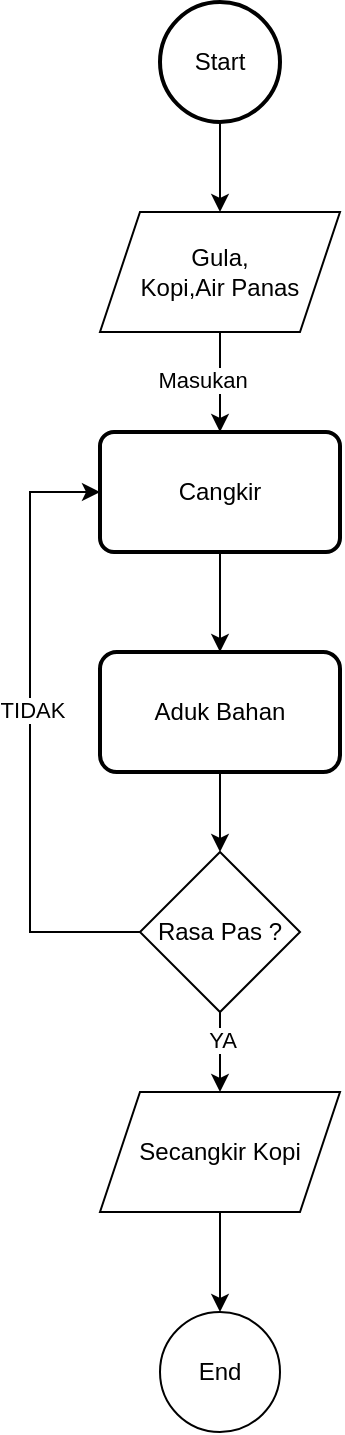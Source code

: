 <mxfile version="21.6.5" type="github">
  <diagram name="Page-1" id="FV0oEAjTnMGudxqZYHoA">
    <mxGraphModel dx="739" dy="462" grid="1" gridSize="10" guides="1" tooltips="1" connect="1" arrows="1" fold="1" page="1" pageScale="1" pageWidth="850" pageHeight="1100" math="0" shadow="0">
      <root>
        <mxCell id="0" />
        <mxCell id="1" parent="0" />
        <mxCell id="qTVbV7Np9YWSOGLKm-d4-5" value="" style="edgeStyle=orthogonalEdgeStyle;rounded=0;orthogonalLoop=1;jettySize=auto;html=1;" edge="1" parent="1" source="qTVbV7Np9YWSOGLKm-d4-1" target="qTVbV7Np9YWSOGLKm-d4-4">
          <mxGeometry relative="1" as="geometry" />
        </mxCell>
        <mxCell id="qTVbV7Np9YWSOGLKm-d4-1" value="Start" style="strokeWidth=2;html=1;shape=mxgraph.flowchart.start_2;whiteSpace=wrap;" vertex="1" parent="1">
          <mxGeometry x="345" y="55" width="60" height="60" as="geometry" />
        </mxCell>
        <mxCell id="qTVbV7Np9YWSOGLKm-d4-9" value="" style="edgeStyle=orthogonalEdgeStyle;rounded=0;orthogonalLoop=1;jettySize=auto;html=1;" edge="1" parent="1" source="qTVbV7Np9YWSOGLKm-d4-2" target="qTVbV7Np9YWSOGLKm-d4-8">
          <mxGeometry relative="1" as="geometry" />
        </mxCell>
        <mxCell id="qTVbV7Np9YWSOGLKm-d4-2" value="Cangkir" style="rounded=1;whiteSpace=wrap;html=1;absoluteArcSize=1;arcSize=14;strokeWidth=2;aspect=fixed;" vertex="1" parent="1">
          <mxGeometry x="315" y="270" width="120" height="60" as="geometry" />
        </mxCell>
        <mxCell id="qTVbV7Np9YWSOGLKm-d4-6" value="" style="edgeStyle=orthogonalEdgeStyle;rounded=0;orthogonalLoop=1;jettySize=auto;html=1;" edge="1" parent="1" source="qTVbV7Np9YWSOGLKm-d4-4" target="qTVbV7Np9YWSOGLKm-d4-2">
          <mxGeometry relative="1" as="geometry" />
        </mxCell>
        <mxCell id="qTVbV7Np9YWSOGLKm-d4-7" value="Masukan" style="edgeLabel;html=1;align=center;verticalAlign=middle;resizable=0;points=[];labelPosition=center;verticalLabelPosition=middle;" vertex="1" connectable="0" parent="qTVbV7Np9YWSOGLKm-d4-6">
          <mxGeometry x="-0.04" y="-9" relative="1" as="geometry">
            <mxPoint as="offset" />
          </mxGeometry>
        </mxCell>
        <mxCell id="qTVbV7Np9YWSOGLKm-d4-4" value="Gula,&lt;br style=&quot;border-color: var(--border-color); text-align: right;&quot;&gt;&lt;div style=&quot;border-color: var(--border-color); text-align: right;&quot;&gt;&lt;span style=&quot;border-color: var(--border-color); background-color: initial;&quot;&gt;Kopi,&lt;/span&gt;&lt;span style=&quot;border-color: var(--border-color); background-color: initial;&quot;&gt;Air Panas&lt;/span&gt;&lt;/div&gt;" style="shape=parallelogram;perimeter=parallelogramPerimeter;whiteSpace=wrap;html=1;fixedSize=1;" vertex="1" parent="1">
          <mxGeometry x="315" y="160" width="120" height="60" as="geometry" />
        </mxCell>
        <mxCell id="qTVbV7Np9YWSOGLKm-d4-11" value="" style="edgeStyle=orthogonalEdgeStyle;rounded=0;orthogonalLoop=1;jettySize=auto;html=1;" edge="1" parent="1" source="qTVbV7Np9YWSOGLKm-d4-8" target="qTVbV7Np9YWSOGLKm-d4-10">
          <mxGeometry relative="1" as="geometry" />
        </mxCell>
        <mxCell id="qTVbV7Np9YWSOGLKm-d4-8" value="Aduk Bahan" style="whiteSpace=wrap;html=1;rounded=1;arcSize=14;strokeWidth=2;" vertex="1" parent="1">
          <mxGeometry x="315" y="380" width="120" height="60" as="geometry" />
        </mxCell>
        <mxCell id="qTVbV7Np9YWSOGLKm-d4-13" value="" style="edgeStyle=orthogonalEdgeStyle;rounded=0;orthogonalLoop=1;jettySize=auto;html=1;" edge="1" parent="1" source="qTVbV7Np9YWSOGLKm-d4-10" target="qTVbV7Np9YWSOGLKm-d4-12">
          <mxGeometry relative="1" as="geometry" />
        </mxCell>
        <mxCell id="qTVbV7Np9YWSOGLKm-d4-16" value="YA" style="edgeLabel;html=1;align=center;verticalAlign=middle;resizable=0;points=[];" vertex="1" connectable="0" parent="qTVbV7Np9YWSOGLKm-d4-13">
          <mxGeometry x="-0.3" y="1" relative="1" as="geometry">
            <mxPoint as="offset" />
          </mxGeometry>
        </mxCell>
        <mxCell id="qTVbV7Np9YWSOGLKm-d4-17" style="edgeStyle=orthogonalEdgeStyle;rounded=0;orthogonalLoop=1;jettySize=auto;html=1;exitX=0;exitY=0.5;exitDx=0;exitDy=0;entryX=0;entryY=0.5;entryDx=0;entryDy=0;" edge="1" parent="1" source="qTVbV7Np9YWSOGLKm-d4-10" target="qTVbV7Np9YWSOGLKm-d4-2">
          <mxGeometry relative="1" as="geometry">
            <Array as="points">
              <mxPoint x="280" y="520" />
              <mxPoint x="280" y="300" />
            </Array>
          </mxGeometry>
        </mxCell>
        <mxCell id="qTVbV7Np9YWSOGLKm-d4-18" value="TIDAK" style="edgeLabel;html=1;align=center;verticalAlign=middle;resizable=0;points=[];" vertex="1" connectable="0" parent="qTVbV7Np9YWSOGLKm-d4-17">
          <mxGeometry x="0.071" y="-1" relative="1" as="geometry">
            <mxPoint as="offset" />
          </mxGeometry>
        </mxCell>
        <mxCell id="qTVbV7Np9YWSOGLKm-d4-10" value="Rasa Pas ?" style="rhombus;whiteSpace=wrap;html=1;" vertex="1" parent="1">
          <mxGeometry x="335" y="480" width="80" height="80" as="geometry" />
        </mxCell>
        <mxCell id="qTVbV7Np9YWSOGLKm-d4-15" value="" style="edgeStyle=orthogonalEdgeStyle;rounded=0;orthogonalLoop=1;jettySize=auto;html=1;" edge="1" parent="1" source="qTVbV7Np9YWSOGLKm-d4-12" target="qTVbV7Np9YWSOGLKm-d4-14">
          <mxGeometry relative="1" as="geometry" />
        </mxCell>
        <mxCell id="qTVbV7Np9YWSOGLKm-d4-12" value="Secangkir Kopi" style="shape=parallelogram;perimeter=parallelogramPerimeter;whiteSpace=wrap;html=1;fixedSize=1;" vertex="1" parent="1">
          <mxGeometry x="315" y="600" width="120" height="60" as="geometry" />
        </mxCell>
        <mxCell id="qTVbV7Np9YWSOGLKm-d4-14" value="End" style="ellipse;whiteSpace=wrap;html=1;" vertex="1" parent="1">
          <mxGeometry x="345" y="710" width="60" height="60" as="geometry" />
        </mxCell>
      </root>
    </mxGraphModel>
  </diagram>
</mxfile>
